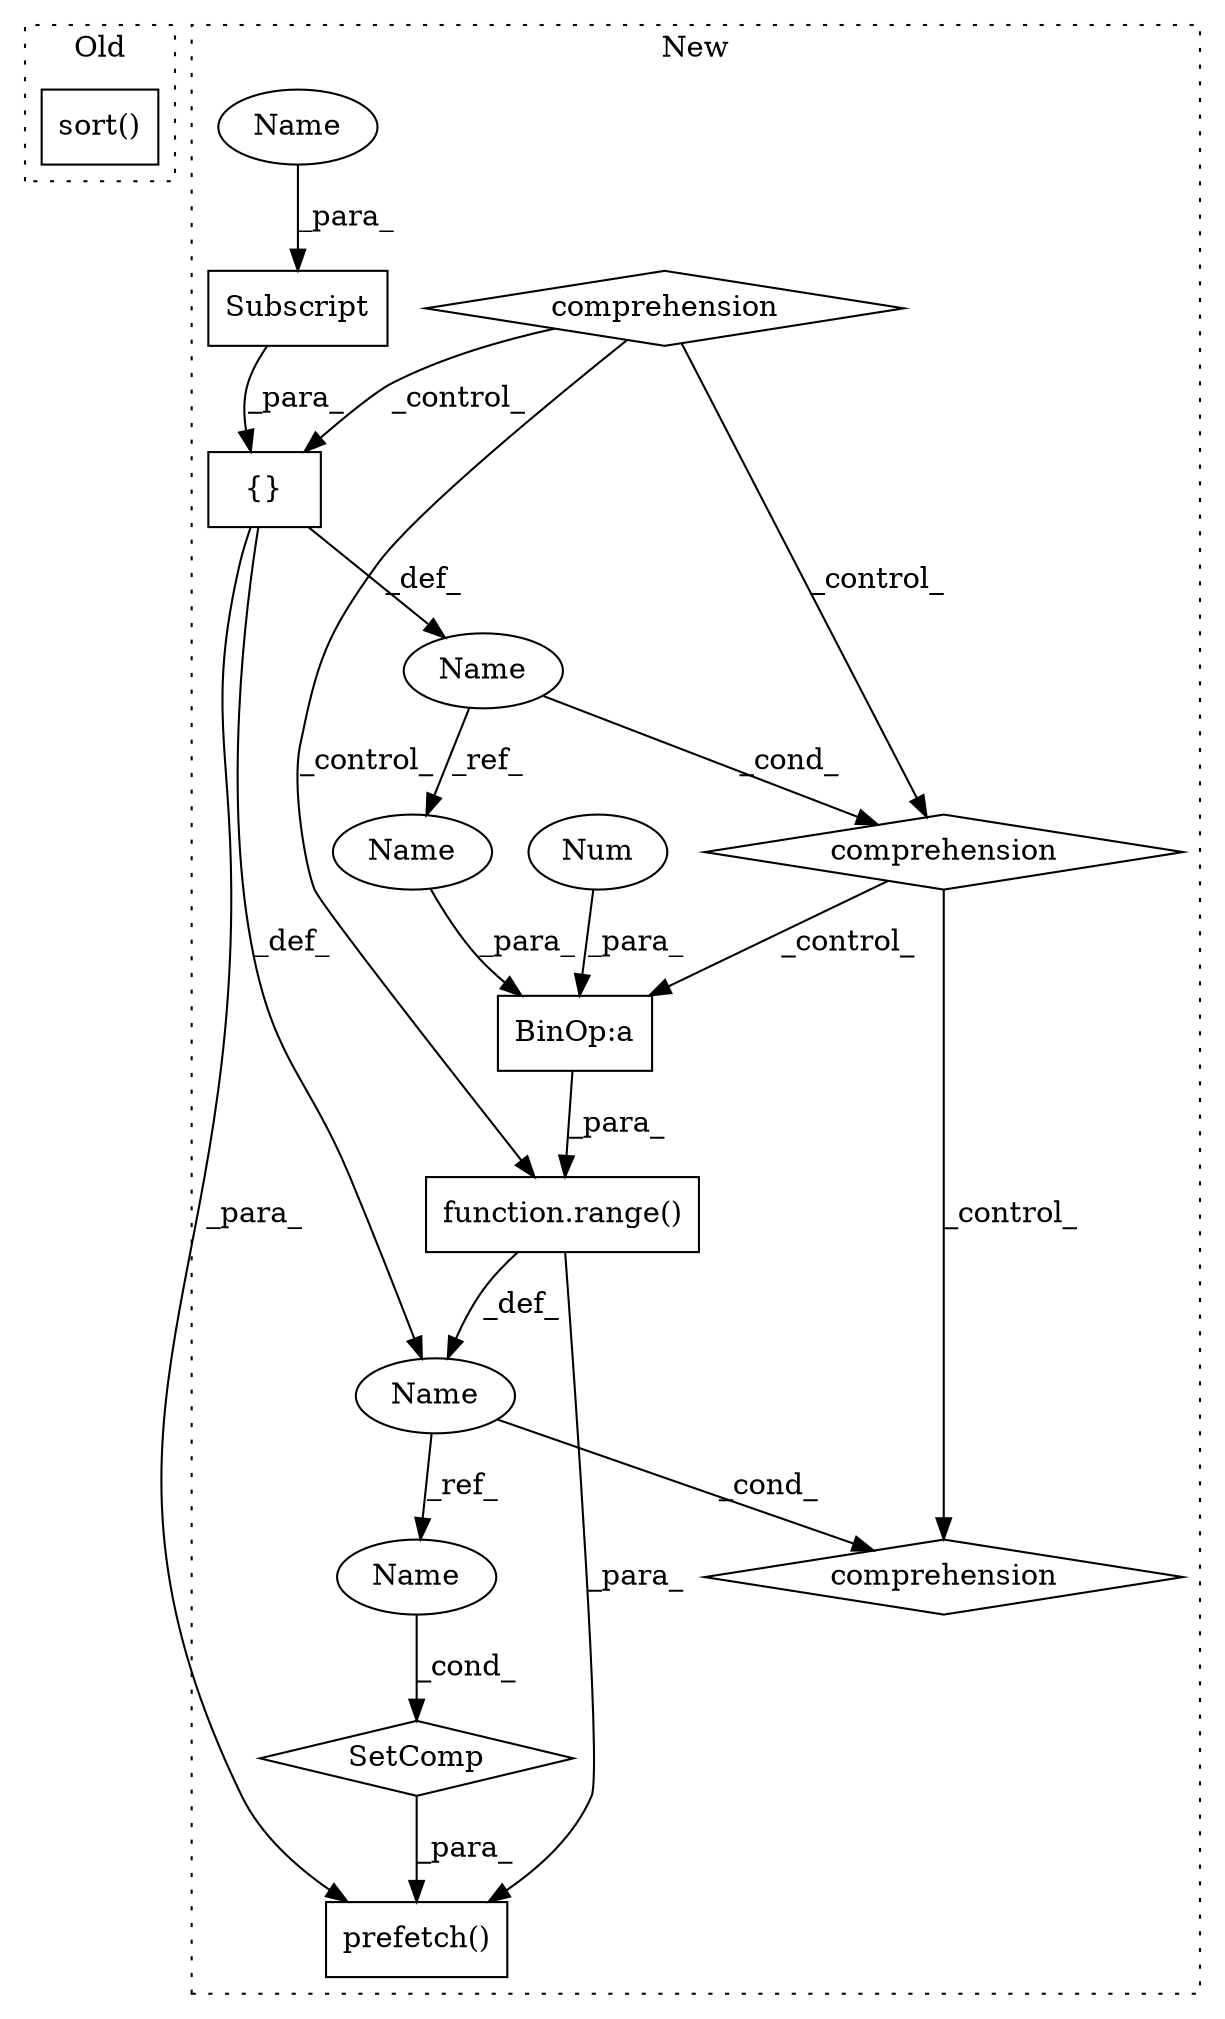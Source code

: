digraph G {
subgraph cluster0 {
1 [label="sort()" a="75" s="4012" l="14" shape="box"];
label = "Old";
style="dotted";
}
subgraph cluster1 {
2 [label="{}" a="59" s="5421,5456" l="1,0" shape="box"];
3 [label="function.range()" a="75" s="5484,5518" l="6,1" shape="box"];
4 [label="BinOp:a" a="82" s="5514" l="3" shape="box"];
5 [label="Subscript" a="63" s="5422,0" l="34,0" shape="box"];
6 [label="SetComp" a="69" s="5320" l="209" shape="diamond"];
7 [label="Name" a="87" s="5474" l="6" shape="ellipse"];
8 [label="comprehension" a="45" s="5470" l="3" shape="diamond"];
9 [label="Name" a="87" s="5407" l="10" shape="ellipse"];
10 [label="Num" a="76" s="5517" l="1" shape="ellipse"];
11 [label="comprehension" a="45" s="5353" l="3" shape="diamond"];
12 [label="prefetch()" a="75" s="5298,5529" l="22,1" shape="box"];
13 [label="comprehension" a="45" s="5386" l="3" shape="diamond"];
14 [label="Name" a="87" s="5504" l="10" shape="ellipse"];
15 [label="Name" a="87" s="5450" l="5" shape="ellipse"];
16 [label="Name" a="87" s="5334" l="6" shape="ellipse"];
label = "New";
style="dotted";
}
2 -> 7 [label="_def_"];
2 -> 12 [label="_para_"];
2 -> 9 [label="_def_"];
3 -> 12 [label="_para_"];
3 -> 7 [label="_def_"];
4 -> 3 [label="_para_"];
5 -> 2 [label="_para_"];
6 -> 12 [label="_para_"];
7 -> 16 [label="_ref_"];
7 -> 8 [label="_cond_"];
9 -> 13 [label="_cond_"];
9 -> 14 [label="_ref_"];
10 -> 4 [label="_para_"];
11 -> 3 [label="_control_"];
11 -> 13 [label="_control_"];
11 -> 2 [label="_control_"];
13 -> 4 [label="_control_"];
13 -> 8 [label="_control_"];
14 -> 4 [label="_para_"];
15 -> 5 [label="_para_"];
16 -> 6 [label="_cond_"];
}